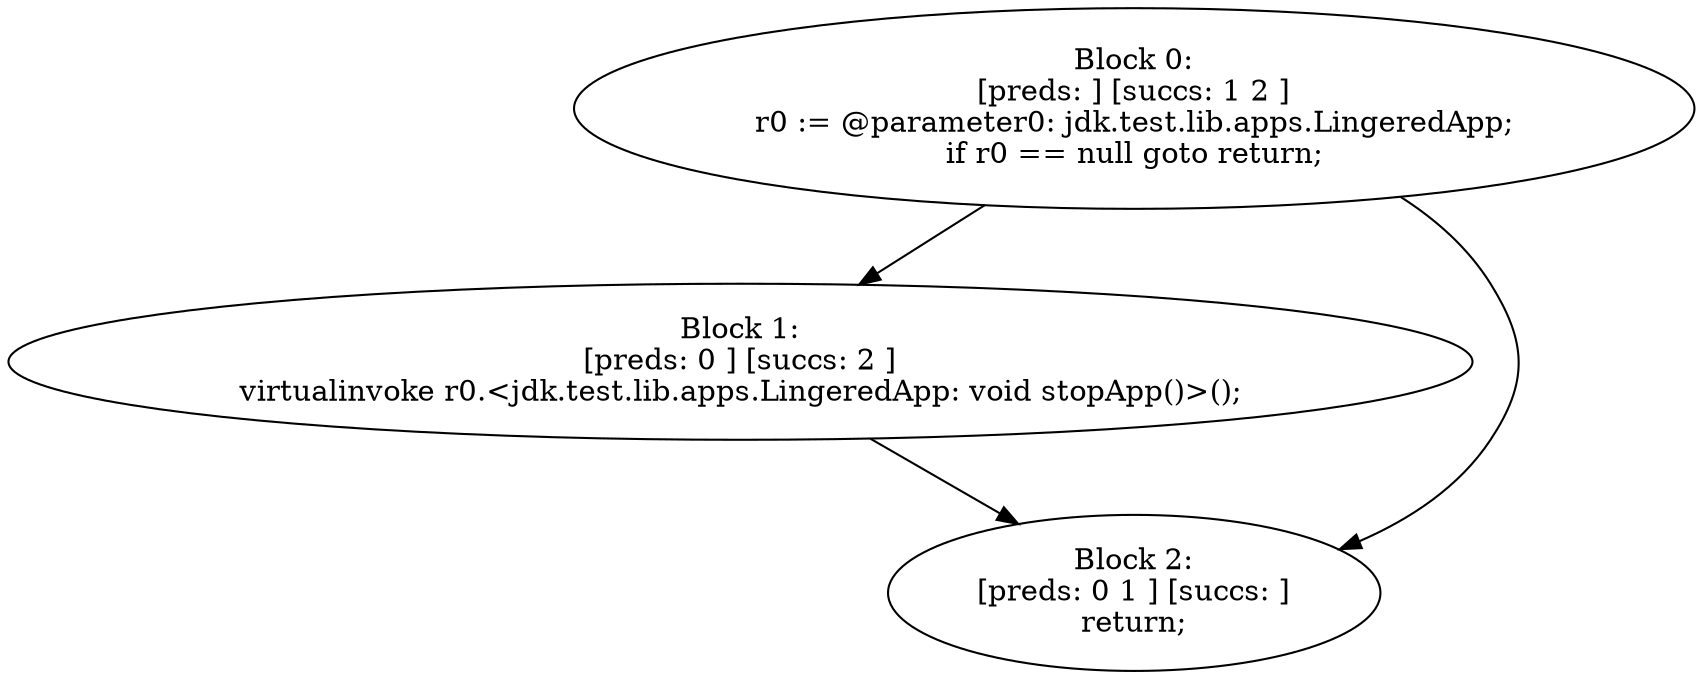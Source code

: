 digraph "unitGraph" {
    "Block 0:
[preds: ] [succs: 1 2 ]
r0 := @parameter0: jdk.test.lib.apps.LingeredApp;
if r0 == null goto return;
"
    "Block 1:
[preds: 0 ] [succs: 2 ]
virtualinvoke r0.<jdk.test.lib.apps.LingeredApp: void stopApp()>();
"
    "Block 2:
[preds: 0 1 ] [succs: ]
return;
"
    "Block 0:
[preds: ] [succs: 1 2 ]
r0 := @parameter0: jdk.test.lib.apps.LingeredApp;
if r0 == null goto return;
"->"Block 1:
[preds: 0 ] [succs: 2 ]
virtualinvoke r0.<jdk.test.lib.apps.LingeredApp: void stopApp()>();
";
    "Block 0:
[preds: ] [succs: 1 2 ]
r0 := @parameter0: jdk.test.lib.apps.LingeredApp;
if r0 == null goto return;
"->"Block 2:
[preds: 0 1 ] [succs: ]
return;
";
    "Block 1:
[preds: 0 ] [succs: 2 ]
virtualinvoke r0.<jdk.test.lib.apps.LingeredApp: void stopApp()>();
"->"Block 2:
[preds: 0 1 ] [succs: ]
return;
";
}

